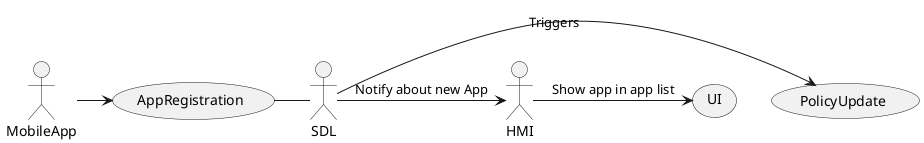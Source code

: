 @startuml

actor MobileApp as MOB
actor SDL
actor HMI
(AppRegistration) as REG
(PolicyUpdate) as POLICY

:SDL: -> POLICY : Triggers

:MOB: -> REG

REG - :SDL:

:SDL: -> :HMI: : Notify about new App
:HMI: -> (UI) : Show app in app list
@enduml
